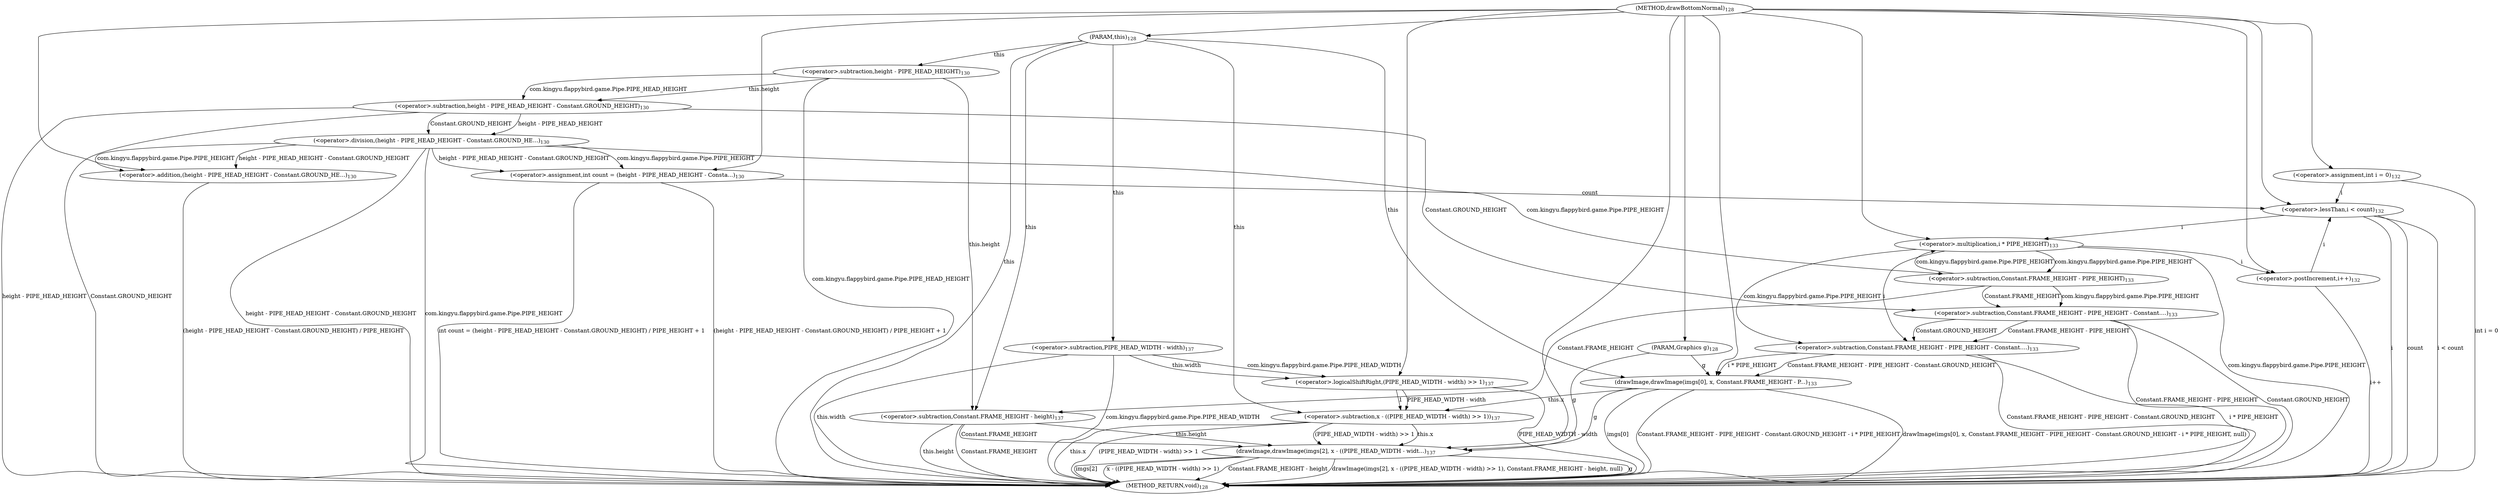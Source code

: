 digraph "drawBottomNormal" {  
"325" [label = <(METHOD,drawBottomNormal)<SUB>128</SUB>> ]
"418" [label = <(METHOD_RETURN,void)<SUB>128</SUB>> ]
"326" [label = <(PARAM,this)<SUB>128</SUB>> ]
"327" [label = <(PARAM,Graphics g)<SUB>128</SUB>> ]
"330" [label = <(&lt;operator&gt;.assignment,int count = (height - PIPE_HEAD_HEIGHT - Consta...)<SUB>130</SUB>> ]
"388" [label = <(drawImage,drawImage(imgs[2], x - ((PIPE_HEAD_WIDTH - widt...)<SUB>137</SUB>> ]
"330" [label = <(&lt;operator&gt;.assignment,int count = (height - PIPE_HEAD_HEIGHT - Consta...)<SUB>130</SUB>> ]
"330" [label = <(&lt;operator&gt;.assignment,int count = (height - PIPE_HEAD_HEIGHT - Consta...)<SUB>130</SUB>> ]
"351" [label = <(&lt;operator&gt;.assignment,int i = 0)<SUB>132</SUB>> ]
"354" [label = <(&lt;operator&gt;.lessThan,i &lt; count)<SUB>132</SUB>> ]
"357" [label = <(&lt;operator&gt;.postIncrement,i++)<SUB>132</SUB>> ]
"388" [label = <(drawImage,drawImage(imgs[2], x - ((PIPE_HEAD_WIDTH - widt...)<SUB>137</SUB>> ]
"388" [label = <(drawImage,drawImage(imgs[2], x - ((PIPE_HEAD_WIDTH - widt...)<SUB>137</SUB>> ]
"388" [label = <(drawImage,drawImage(imgs[2], x - ((PIPE_HEAD_WIDTH - widt...)<SUB>137</SUB>> ]
"388" [label = <(drawImage,drawImage(imgs[2], x - ((PIPE_HEAD_WIDTH - widt...)<SUB>137</SUB>> ]
"388" [label = <(drawImage,drawImage(imgs[2], x - ((PIPE_HEAD_WIDTH - widt...)<SUB>137</SUB>> ]
"332" [label = <(&lt;operator&gt;.addition,(height - PIPE_HEAD_HEIGHT - Constant.GROUND_HE...)<SUB>130</SUB>> ]
"332" [label = <(&lt;operator&gt;.addition,(height - PIPE_HEAD_HEIGHT - Constant.GROUND_HE...)<SUB>130</SUB>> ]
"351" [label = <(&lt;operator&gt;.assignment,int i = 0)<SUB>132</SUB>> ]
"351" [label = <(&lt;operator&gt;.assignment,int i = 0)<SUB>132</SUB>> ]
"354" [label = <(&lt;operator&gt;.lessThan,i &lt; count)<SUB>132</SUB>> ]
"354" [label = <(&lt;operator&gt;.lessThan,i &lt; count)<SUB>132</SUB>> ]
"357" [label = <(&lt;operator&gt;.postIncrement,i++)<SUB>132</SUB>> ]
"360" [label = <(drawImage,drawImage(imgs[0], x, Constant.FRAME_HEIGHT - P...)<SUB>133</SUB>> ]
"395" [label = <(&lt;operator&gt;.subtraction,x - ((PIPE_HEAD_WIDTH - width) &gt;&gt; 1))<SUB>137</SUB>> ]
"395" [label = <(&lt;operator&gt;.subtraction,x - ((PIPE_HEAD_WIDTH - width) &gt;&gt; 1))<SUB>137</SUB>> ]
"408" [label = <(&lt;operator&gt;.subtraction,Constant.FRAME_HEIGHT - height)<SUB>137</SUB>> ]
"408" [label = <(&lt;operator&gt;.subtraction,Constant.FRAME_HEIGHT - height)<SUB>137</SUB>> ]
"333" [label = <(&lt;operator&gt;.division,(height - PIPE_HEAD_HEIGHT - Constant.GROUND_HE...)<SUB>130</SUB>> ]
"333" [label = <(&lt;operator&gt;.division,(height - PIPE_HEAD_HEIGHT - Constant.GROUND_HE...)<SUB>130</SUB>> ]
"360" [label = <(drawImage,drawImage(imgs[0], x, Constant.FRAME_HEIGHT - P...)<SUB>133</SUB>> ]
"360" [label = <(drawImage,drawImage(imgs[0], x, Constant.FRAME_HEIGHT - P...)<SUB>133</SUB>> ]
"360" [label = <(drawImage,drawImage(imgs[0], x, Constant.FRAME_HEIGHT - P...)<SUB>133</SUB>> ]
"360" [label = <(drawImage,drawImage(imgs[0], x, Constant.FRAME_HEIGHT - P...)<SUB>133</SUB>> ]
"360" [label = <(drawImage,drawImage(imgs[0], x, Constant.FRAME_HEIGHT - P...)<SUB>133</SUB>> ]
"399" [label = <(&lt;operator&gt;.logicalShiftRight,(PIPE_HEAD_WIDTH - width) &gt;&gt; 1)<SUB>137</SUB>> ]
"399" [label = <(&lt;operator&gt;.logicalShiftRight,(PIPE_HEAD_WIDTH - width) &gt;&gt; 1)<SUB>137</SUB>> ]
"334" [label = <(&lt;operator&gt;.subtraction,height - PIPE_HEAD_HEIGHT - Constant.GROUND_HEIGHT)<SUB>130</SUB>> ]
"334" [label = <(&lt;operator&gt;.subtraction,height - PIPE_HEAD_HEIGHT - Constant.GROUND_HEIGHT)<SUB>130</SUB>> ]
"370" [label = <(&lt;operator&gt;.subtraction,Constant.FRAME_HEIGHT - PIPE_HEIGHT - Constant....)<SUB>133</SUB>> ]
"370" [label = <(&lt;operator&gt;.subtraction,Constant.FRAME_HEIGHT - PIPE_HEIGHT - Constant....)<SUB>133</SUB>> ]
"400" [label = <(&lt;operator&gt;.subtraction,PIPE_HEAD_WIDTH - width)<SUB>137</SUB>> ]
"400" [label = <(&lt;operator&gt;.subtraction,PIPE_HEAD_WIDTH - width)<SUB>137</SUB>> ]
"335" [label = <(&lt;operator&gt;.subtraction,height - PIPE_HEAD_HEIGHT)<SUB>130</SUB>> ]
"335" [label = <(&lt;operator&gt;.subtraction,height - PIPE_HEAD_HEIGHT)<SUB>130</SUB>> ]
"371" [label = <(&lt;operator&gt;.subtraction,Constant.FRAME_HEIGHT - PIPE_HEIGHT - Constant....)<SUB>133</SUB>> ]
"371" [label = <(&lt;operator&gt;.subtraction,Constant.FRAME_HEIGHT - PIPE_HEIGHT - Constant....)<SUB>133</SUB>> ]
"382" [label = <(&lt;operator&gt;.multiplication,i * PIPE_HEIGHT)<SUB>133</SUB>> ]
"382" [label = <(&lt;operator&gt;.multiplication,i * PIPE_HEIGHT)<SUB>133</SUB>> ]
"372" [label = <(&lt;operator&gt;.subtraction,Constant.FRAME_HEIGHT - PIPE_HEIGHT)<SUB>133</SUB>> ]
"372" [label = <(&lt;operator&gt;.subtraction,Constant.FRAME_HEIGHT - PIPE_HEIGHT)<SUB>133</SUB>> ]
  "326" -> "418"  [ label = "this"] 
  "335" -> "418"  [ label = "com.kingyu.flappybird.game.Pipe.PIPE_HEAD_HEIGHT"] 
  "334" -> "418"  [ label = "height - PIPE_HEAD_HEIGHT"] 
  "334" -> "418"  [ label = "Constant.GROUND_HEIGHT"] 
  "333" -> "418"  [ label = "height - PIPE_HEAD_HEIGHT - Constant.GROUND_HEIGHT"] 
  "333" -> "418"  [ label = "com.kingyu.flappybird.game.Pipe.PIPE_HEIGHT"] 
  "332" -> "418"  [ label = "(height - PIPE_HEAD_HEIGHT - Constant.GROUND_HEIGHT) / PIPE_HEIGHT"] 
  "330" -> "418"  [ label = "(height - PIPE_HEAD_HEIGHT - Constant.GROUND_HEIGHT) / PIPE_HEIGHT + 1"] 
  "330" -> "418"  [ label = "int count = (height - PIPE_HEAD_HEIGHT - Constant.GROUND_HEIGHT) / PIPE_HEIGHT + 1"] 
  "351" -> "418"  [ label = "int i = 0"] 
  "354" -> "418"  [ label = "i"] 
  "354" -> "418"  [ label = "count"] 
  "354" -> "418"  [ label = "i &lt; count"] 
  "388" -> "418"  [ label = "g"] 
  "388" -> "418"  [ label = "imgs[2]"] 
  "395" -> "418"  [ label = "this.x"] 
  "400" -> "418"  [ label = "com.kingyu.flappybird.game.Pipe.PIPE_HEAD_WIDTH"] 
  "400" -> "418"  [ label = "this.width"] 
  "399" -> "418"  [ label = "PIPE_HEAD_WIDTH - width"] 
  "395" -> "418"  [ label = "(PIPE_HEAD_WIDTH - width) &gt;&gt; 1"] 
  "388" -> "418"  [ label = "x - ((PIPE_HEAD_WIDTH - width) &gt;&gt; 1)"] 
  "408" -> "418"  [ label = "Constant.FRAME_HEIGHT"] 
  "408" -> "418"  [ label = "this.height"] 
  "388" -> "418"  [ label = "Constant.FRAME_HEIGHT - height"] 
  "388" -> "418"  [ label = "drawImage(imgs[2], x - ((PIPE_HEAD_WIDTH - width) &gt;&gt; 1), Constant.FRAME_HEIGHT - height, null)"] 
  "360" -> "418"  [ label = "imgs[0]"] 
  "371" -> "418"  [ label = "Constant.FRAME_HEIGHT - PIPE_HEIGHT"] 
  "371" -> "418"  [ label = "Constant.GROUND_HEIGHT"] 
  "370" -> "418"  [ label = "Constant.FRAME_HEIGHT - PIPE_HEIGHT - Constant.GROUND_HEIGHT"] 
  "382" -> "418"  [ label = "com.kingyu.flappybird.game.Pipe.PIPE_HEIGHT"] 
  "370" -> "418"  [ label = "i * PIPE_HEIGHT"] 
  "360" -> "418"  [ label = "Constant.FRAME_HEIGHT - PIPE_HEIGHT - Constant.GROUND_HEIGHT - i * PIPE_HEIGHT"] 
  "360" -> "418"  [ label = "drawImage(imgs[0], x, Constant.FRAME_HEIGHT - PIPE_HEIGHT - Constant.GROUND_HEIGHT - i * PIPE_HEIGHT, null)"] 
  "357" -> "418"  [ label = "i++"] 
  "325" -> "326" 
  "325" -> "327" 
  "333" -> "330"  [ label = "height - PIPE_HEAD_HEIGHT - Constant.GROUND_HEIGHT"] 
  "333" -> "330"  [ label = "com.kingyu.flappybird.game.Pipe.PIPE_HEIGHT"] 
  "325" -> "330" 
  "325" -> "351" 
  "327" -> "388"  [ label = "g"] 
  "360" -> "388"  [ label = "g"] 
  "325" -> "388" 
  "395" -> "388"  [ label = "this.x"] 
  "395" -> "388"  [ label = "(PIPE_HEAD_WIDTH - width) &gt;&gt; 1"] 
  "408" -> "388"  [ label = "Constant.FRAME_HEIGHT"] 
  "408" -> "388"  [ label = "this.height"] 
  "333" -> "332"  [ label = "height - PIPE_HEAD_HEIGHT - Constant.GROUND_HEIGHT"] 
  "333" -> "332"  [ label = "com.kingyu.flappybird.game.Pipe.PIPE_HEIGHT"] 
  "325" -> "332" 
  "351" -> "354"  [ label = "i"] 
  "357" -> "354"  [ label = "i"] 
  "325" -> "354" 
  "330" -> "354"  [ label = "count"] 
  "382" -> "357"  [ label = "i"] 
  "325" -> "357" 
  "326" -> "395"  [ label = "this"] 
  "360" -> "395"  [ label = "this.x"] 
  "399" -> "395"  [ label = "PIPE_HEAD_WIDTH - width"] 
  "399" -> "395"  [ label = "1"] 
  "372" -> "408"  [ label = "Constant.FRAME_HEIGHT"] 
  "326" -> "408"  [ label = "this"] 
  "335" -> "408"  [ label = "this.height"] 
  "334" -> "333"  [ label = "height - PIPE_HEAD_HEIGHT"] 
  "334" -> "333"  [ label = "Constant.GROUND_HEIGHT"] 
  "327" -> "360"  [ label = "g"] 
  "325" -> "360" 
  "326" -> "360"  [ label = "this"] 
  "370" -> "360"  [ label = "Constant.FRAME_HEIGHT - PIPE_HEIGHT - Constant.GROUND_HEIGHT"] 
  "370" -> "360"  [ label = "i * PIPE_HEIGHT"] 
  "400" -> "399"  [ label = "com.kingyu.flappybird.game.Pipe.PIPE_HEAD_WIDTH"] 
  "400" -> "399"  [ label = "this.width"] 
  "325" -> "399" 
  "335" -> "334"  [ label = "this.height"] 
  "335" -> "334"  [ label = "com.kingyu.flappybird.game.Pipe.PIPE_HEAD_HEIGHT"] 
  "371" -> "370"  [ label = "Constant.FRAME_HEIGHT - PIPE_HEIGHT"] 
  "371" -> "370"  [ label = "Constant.GROUND_HEIGHT"] 
  "382" -> "370"  [ label = "i"] 
  "382" -> "370"  [ label = "com.kingyu.flappybird.game.Pipe.PIPE_HEIGHT"] 
  "326" -> "400"  [ label = "this"] 
  "326" -> "335"  [ label = "this"] 
  "372" -> "371"  [ label = "Constant.FRAME_HEIGHT"] 
  "372" -> "371"  [ label = "com.kingyu.flappybird.game.Pipe.PIPE_HEIGHT"] 
  "334" -> "371"  [ label = "Constant.GROUND_HEIGHT"] 
  "354" -> "382"  [ label = "i"] 
  "325" -> "382" 
  "372" -> "382"  [ label = "com.kingyu.flappybird.game.Pipe.PIPE_HEIGHT"] 
  "333" -> "372"  [ label = "com.kingyu.flappybird.game.Pipe.PIPE_HEIGHT"] 
  "382" -> "372"  [ label = "com.kingyu.flappybird.game.Pipe.PIPE_HEIGHT"] 
}
